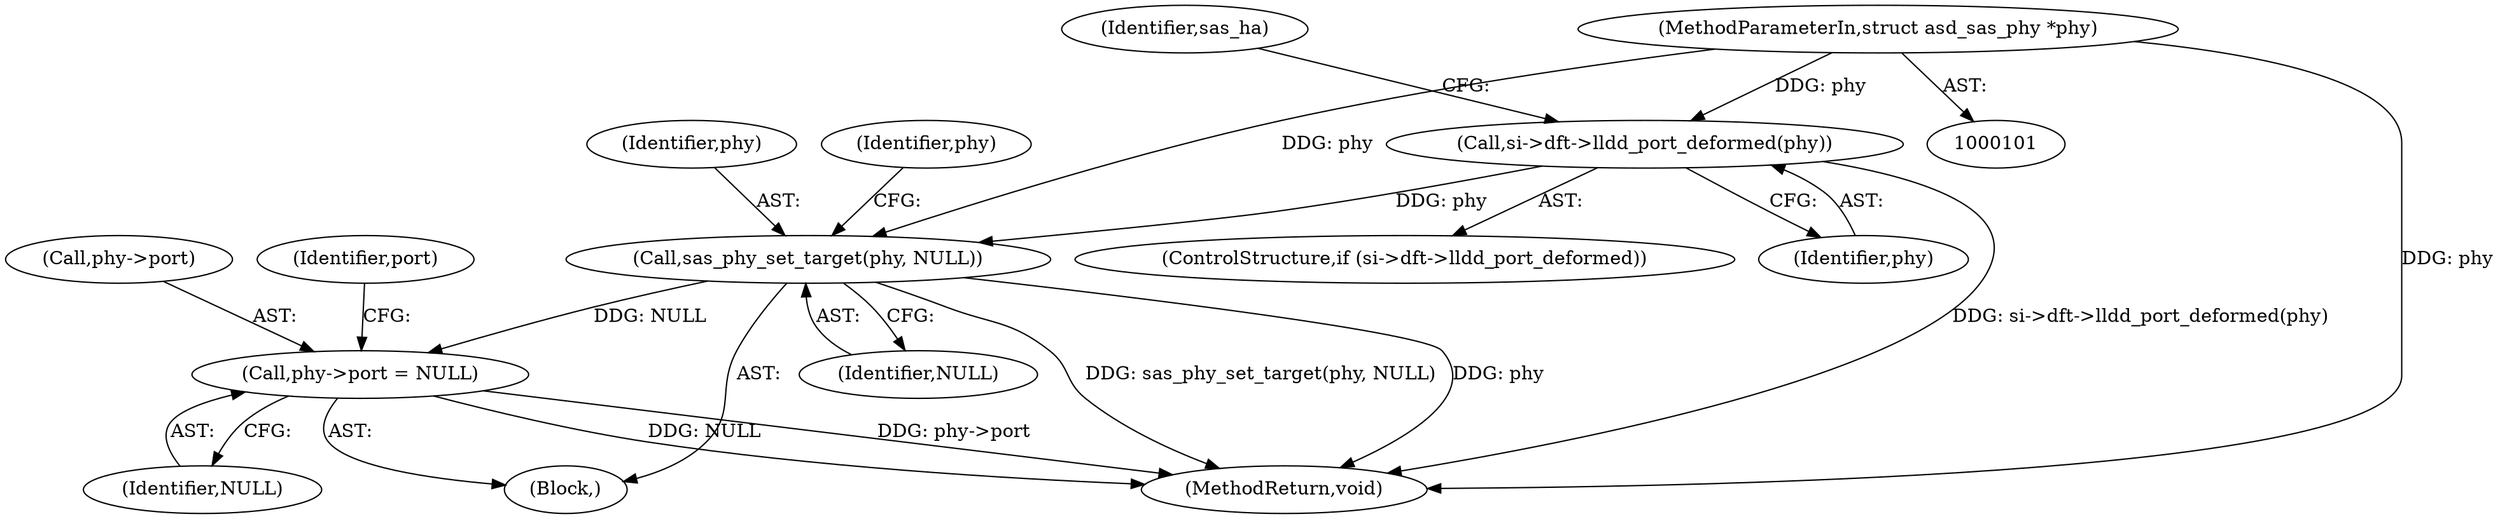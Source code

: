 digraph "0_linux_0558f33c06bb910e2879e355192227a8e8f0219d_9@pointer" {
"1000207" [label="(Call,phy->port = NULL)"];
"1000204" [label="(Call,sas_phy_set_target(phy, NULL))"];
"1000186" [label="(Call,si->dft->lldd_port_deformed(phy))"];
"1000102" [label="(MethodParameterIn,struct asd_sas_phy *phy)"];
"1000205" [label="(Identifier,phy)"];
"1000180" [label="(ControlStructure,if (si->dft->lldd_port_deformed))"];
"1000211" [label="(Identifier,NULL)"];
"1000186" [label="(Call,si->dft->lldd_port_deformed(phy))"];
"1000104" [label="(Block,)"];
"1000283" [label="(MethodReturn,void)"];
"1000204" [label="(Call,sas_phy_set_target(phy, NULL))"];
"1000191" [label="(Identifier,sas_ha)"];
"1000206" [label="(Identifier,NULL)"];
"1000214" [label="(Identifier,port)"];
"1000102" [label="(MethodParameterIn,struct asd_sas_phy *phy)"];
"1000208" [label="(Call,phy->port)"];
"1000207" [label="(Call,phy->port = NULL)"];
"1000209" [label="(Identifier,phy)"];
"1000187" [label="(Identifier,phy)"];
"1000207" -> "1000104"  [label="AST: "];
"1000207" -> "1000211"  [label="CFG: "];
"1000208" -> "1000207"  [label="AST: "];
"1000211" -> "1000207"  [label="AST: "];
"1000214" -> "1000207"  [label="CFG: "];
"1000207" -> "1000283"  [label="DDG: phy->port"];
"1000207" -> "1000283"  [label="DDG: NULL"];
"1000204" -> "1000207"  [label="DDG: NULL"];
"1000204" -> "1000104"  [label="AST: "];
"1000204" -> "1000206"  [label="CFG: "];
"1000205" -> "1000204"  [label="AST: "];
"1000206" -> "1000204"  [label="AST: "];
"1000209" -> "1000204"  [label="CFG: "];
"1000204" -> "1000283"  [label="DDG: phy"];
"1000204" -> "1000283"  [label="DDG: sas_phy_set_target(phy, NULL)"];
"1000186" -> "1000204"  [label="DDG: phy"];
"1000102" -> "1000204"  [label="DDG: phy"];
"1000186" -> "1000180"  [label="AST: "];
"1000186" -> "1000187"  [label="CFG: "];
"1000187" -> "1000186"  [label="AST: "];
"1000191" -> "1000186"  [label="CFG: "];
"1000186" -> "1000283"  [label="DDG: si->dft->lldd_port_deformed(phy)"];
"1000102" -> "1000186"  [label="DDG: phy"];
"1000102" -> "1000101"  [label="AST: "];
"1000102" -> "1000283"  [label="DDG: phy"];
}
